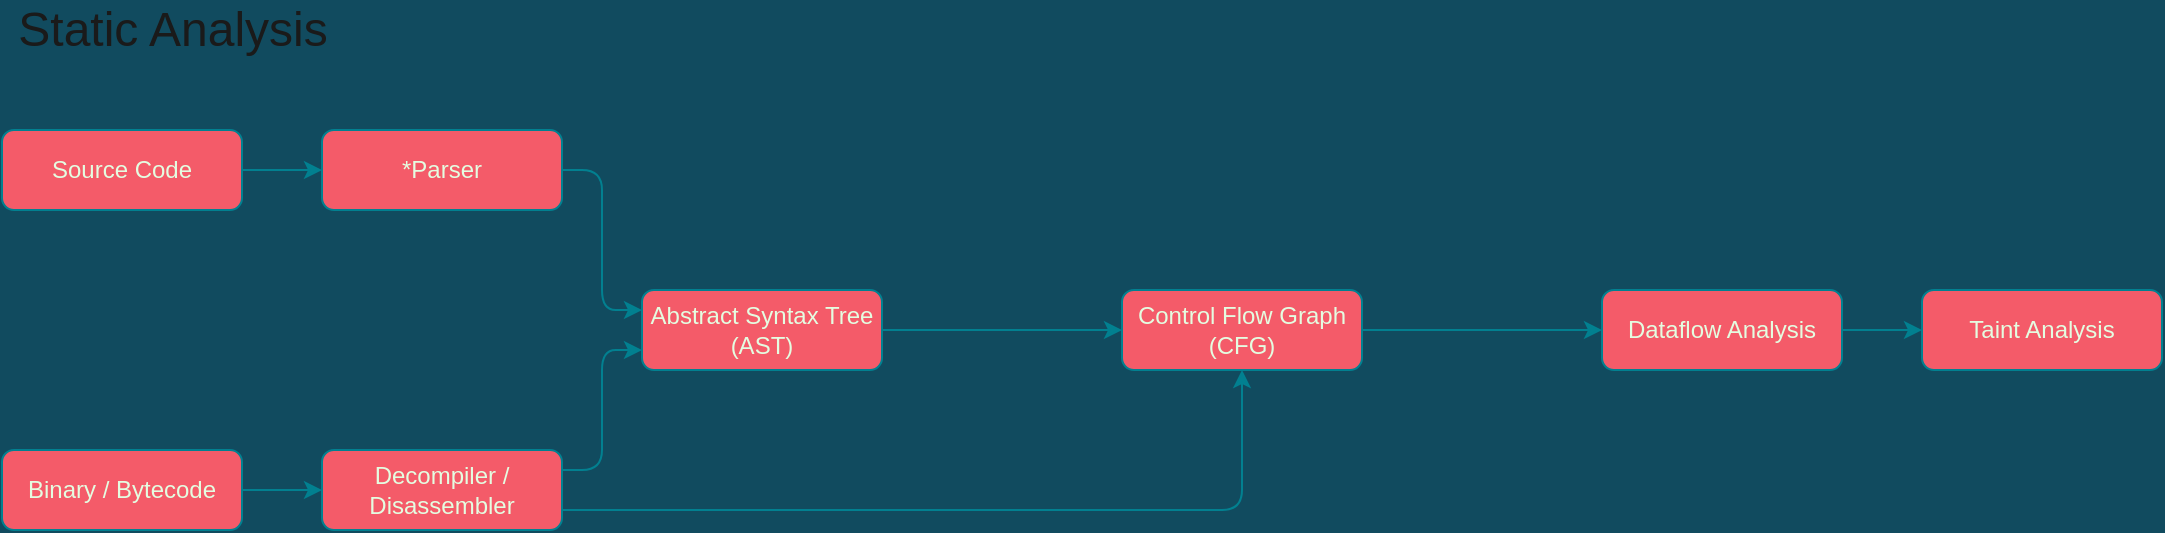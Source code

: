 <mxfile version="14.9.4" type="device"><diagram name="Page-1" id="42789a77-a242-8287-6e28-9cd8cfd52e62"><mxGraphModel dx="1332" dy="701" grid="1" gridSize="10" guides="1" tooltips="1" connect="1" arrows="1" fold="1" page="1" pageScale="1" pageWidth="1100" pageHeight="850" background="#114B5F" math="0" shadow="0"><root><mxCell id="0"/><mxCell id="1" parent="0"/><mxCell id="IDB7grHUTLOJKqAbpkBj-4" style="edgeStyle=orthogonalEdgeStyle;curved=0;rounded=1;sketch=0;orthogonalLoop=1;jettySize=auto;html=1;exitX=1;exitY=0.5;exitDx=0;exitDy=0;entryX=0;entryY=0.5;entryDx=0;entryDy=0;fontColor=#E4FDE1;strokeColor=#028090;fillColor=#F45B69;" edge="1" parent="1" source="q591KIigNglqc1efAttf-62" target="IDB7grHUTLOJKqAbpkBj-2"><mxGeometry relative="1" as="geometry"/></mxCell><mxCell id="q591KIigNglqc1efAttf-62" value="Source Code" style="rounded=1;whiteSpace=wrap;html=1;sketch=0;fillColor=#F45B69;strokeColor=#028090;fontColor=#E4FDE1;" parent="1" vertex="1"><mxGeometry x="40" y="560" width="120" height="40" as="geometry"/></mxCell><mxCell id="q591KIigNglqc1efAttf-63" style="edgeStyle=orthogonalEdgeStyle;curved=0;rounded=1;sketch=0;orthogonalLoop=1;jettySize=auto;html=1;exitX=1;exitY=0.5;exitDx=0;exitDy=0;entryX=0;entryY=0.5;entryDx=0;entryDy=0;fontColor=#E4FDE1;strokeColor=#028090;fillColor=#F45B69;labelBackgroundColor=#114B5F;" parent="1" source="q591KIigNglqc1efAttf-64" target="q591KIigNglqc1efAttf-66" edge="1"><mxGeometry relative="1" as="geometry"/></mxCell><mxCell id="q591KIigNglqc1efAttf-64" value="Abstract Syntax Tree&lt;br&gt;(AST)" style="rounded=1;whiteSpace=wrap;html=1;sketch=0;fillColor=#F45B69;strokeColor=#028090;fontColor=#E4FDE1;" parent="1" vertex="1"><mxGeometry x="360" y="640" width="120" height="40" as="geometry"/></mxCell><mxCell id="q591KIigNglqc1efAttf-65" style="edgeStyle=orthogonalEdgeStyle;curved=0;rounded=1;sketch=0;orthogonalLoop=1;jettySize=auto;html=1;entryX=0;entryY=0.5;entryDx=0;entryDy=0;fontColor=#E4FDE1;strokeColor=#028090;fillColor=#F45B69;exitX=1;exitY=0.5;exitDx=0;exitDy=0;labelBackgroundColor=#114B5F;" parent="1" source="q591KIigNglqc1efAttf-72" target="q591KIigNglqc1efAttf-68" edge="1"><mxGeometry relative="1" as="geometry"><mxPoint x="640" y="670" as="sourcePoint"/></mxGeometry></mxCell><mxCell id="q591KIigNglqc1efAttf-66" value="Control Flow Graph&lt;br&gt;(CFG)" style="rounded=1;whiteSpace=wrap;html=1;sketch=0;fillColor=#F45B69;strokeColor=#028090;fontColor=#E4FDE1;" parent="1" vertex="1"><mxGeometry x="600" y="640" width="120" height="40" as="geometry"/></mxCell><mxCell id="q591KIigNglqc1efAttf-67" style="edgeStyle=orthogonalEdgeStyle;curved=0;rounded=1;sketch=0;orthogonalLoop=1;jettySize=auto;html=1;exitX=1;exitY=0.5;exitDx=0;exitDy=0;entryX=0;entryY=0.5;entryDx=0;entryDy=0;fontColor=#E4FDE1;strokeColor=#028090;fillColor=#F45B69;labelBackgroundColor=#114B5F;" parent="1" source="q591KIigNglqc1efAttf-66" target="q591KIigNglqc1efAttf-72" edge="1"><mxGeometry relative="1" as="geometry"/></mxCell><mxCell id="q591KIigNglqc1efAttf-68" value="Taint Analysis" style="rounded=1;whiteSpace=wrap;html=1;sketch=0;fillColor=#F45B69;strokeColor=#028090;fontColor=#E4FDE1;" parent="1" vertex="1"><mxGeometry x="1000" y="640" width="120" height="40" as="geometry"/></mxCell><mxCell id="q591KIigNglqc1efAttf-72" value="Dataflow Analysis" style="rounded=1;whiteSpace=wrap;html=1;sketch=0;fillColor=#F45B69;strokeColor=#028090;fontColor=#E4FDE1;" parent="1" vertex="1"><mxGeometry x="840" y="640" width="120" height="40" as="geometry"/></mxCell><mxCell id="q591KIigNglqc1efAttf-74" value="&lt;font color=&quot;#1a1a1a&quot;&gt;&lt;span style=&quot;font-size: 24px&quot;&gt;Static Analysis&lt;/span&gt;&lt;/font&gt;" style="text;html=1;align=center;verticalAlign=middle;resizable=0;points=[];autosize=1;strokeColor=none;fontColor=#E4FDE1;" parent="1" vertex="1"><mxGeometry x="40" y="500" width="170" height="20" as="geometry"/></mxCell><mxCell id="IDB7grHUTLOJKqAbpkBj-6" style="edgeStyle=orthogonalEdgeStyle;curved=0;rounded=1;sketch=0;orthogonalLoop=1;jettySize=auto;html=1;exitX=1;exitY=0.5;exitDx=0;exitDy=0;entryX=0;entryY=0.5;entryDx=0;entryDy=0;fontColor=#E4FDE1;strokeColor=#028090;fillColor=#F45B69;" edge="1" parent="1" source="IDB7grHUTLOJKqAbpkBj-1" target="IDB7grHUTLOJKqAbpkBj-5"><mxGeometry relative="1" as="geometry"/></mxCell><mxCell id="IDB7grHUTLOJKqAbpkBj-1" value="Binary / Bytecode" style="rounded=1;whiteSpace=wrap;html=1;sketch=0;fillColor=#F45B69;strokeColor=#028090;fontColor=#E4FDE1;" vertex="1" parent="1"><mxGeometry x="40" y="720" width="120" height="40" as="geometry"/></mxCell><mxCell id="IDB7grHUTLOJKqAbpkBj-8" style="edgeStyle=orthogonalEdgeStyle;curved=0;rounded=1;sketch=0;orthogonalLoop=1;jettySize=auto;html=1;exitX=1;exitY=0.5;exitDx=0;exitDy=0;entryX=0;entryY=0.25;entryDx=0;entryDy=0;fontColor=#E4FDE1;strokeColor=#028090;fillColor=#F45B69;" edge="1" parent="1" source="IDB7grHUTLOJKqAbpkBj-2" target="q591KIigNglqc1efAttf-64"><mxGeometry relative="1" as="geometry"/></mxCell><mxCell id="IDB7grHUTLOJKqAbpkBj-2" value="*Parser" style="rounded=1;whiteSpace=wrap;html=1;sketch=0;fillColor=#F45B69;strokeColor=#028090;fontColor=#E4FDE1;" vertex="1" parent="1"><mxGeometry x="200" y="560" width="120" height="40" as="geometry"/></mxCell><mxCell id="IDB7grHUTLOJKqAbpkBj-7" style="edgeStyle=orthogonalEdgeStyle;curved=0;rounded=1;sketch=0;orthogonalLoop=1;jettySize=auto;html=1;exitX=1;exitY=0.25;exitDx=0;exitDy=0;entryX=0;entryY=0.75;entryDx=0;entryDy=0;fontColor=#E4FDE1;strokeColor=#028090;fillColor=#F45B69;" edge="1" parent="1" source="IDB7grHUTLOJKqAbpkBj-5" target="q591KIigNglqc1efAttf-64"><mxGeometry relative="1" as="geometry"/></mxCell><mxCell id="IDB7grHUTLOJKqAbpkBj-9" style="edgeStyle=orthogonalEdgeStyle;curved=0;rounded=1;sketch=0;orthogonalLoop=1;jettySize=auto;html=1;exitX=1;exitY=0.75;exitDx=0;exitDy=0;entryX=0.5;entryY=1;entryDx=0;entryDy=0;fontColor=#E4FDE1;strokeColor=#028090;fillColor=#F45B69;" edge="1" parent="1" source="IDB7grHUTLOJKqAbpkBj-5" target="q591KIigNglqc1efAttf-66"><mxGeometry relative="1" as="geometry"/></mxCell><mxCell id="IDB7grHUTLOJKqAbpkBj-5" value="Decompiler / Disassembler" style="rounded=1;whiteSpace=wrap;html=1;sketch=0;fillColor=#F45B69;strokeColor=#028090;fontColor=#E4FDE1;" vertex="1" parent="1"><mxGeometry x="200" y="720" width="120" height="40" as="geometry"/></mxCell></root></mxGraphModel></diagram></mxfile>